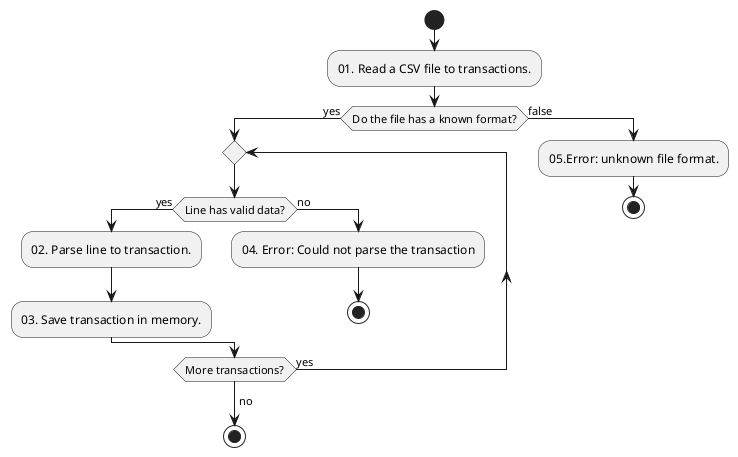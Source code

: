 @startuml
start
:01. Read a CSV file to transactions.;
if (Do the file has a known format?) then (yes)
    repeat
        if (Line has valid data?) then (yes)
            :02. Parse line to transaction.;
            :03. Save transaction in memory.;
        else (no)
            :04. Error: Could not parse the transaction;
            stop
        endif
    repeat while (More transactions?) is (yes)
    ->no;
    stop
else (false)
    :05.Error: unknown file format.;
    stop
endif
@enduml
